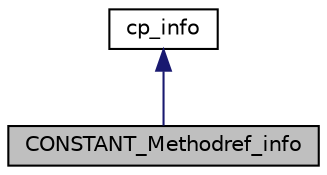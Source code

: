 digraph "CONSTANT_Methodref_info"
{
  edge [fontname="Helvetica",fontsize="10",labelfontname="Helvetica",labelfontsize="10"];
  node [fontname="Helvetica",fontsize="10",shape=record];
  Node1 [label="CONSTANT_Methodref_info",height=0.2,width=0.4,color="black", fillcolor="grey75", style="filled", fontcolor="black"];
  Node2 -> Node1 [dir="back",color="midnightblue",fontsize="10",style="solid",fontname="Helvetica"];
  Node2 [label="cp_info",height=0.2,width=0.4,color="black", fillcolor="white", style="filled",URL="$classcp__info.html",tooltip="Contém informações que serão usadas posteriormente. "];
}
